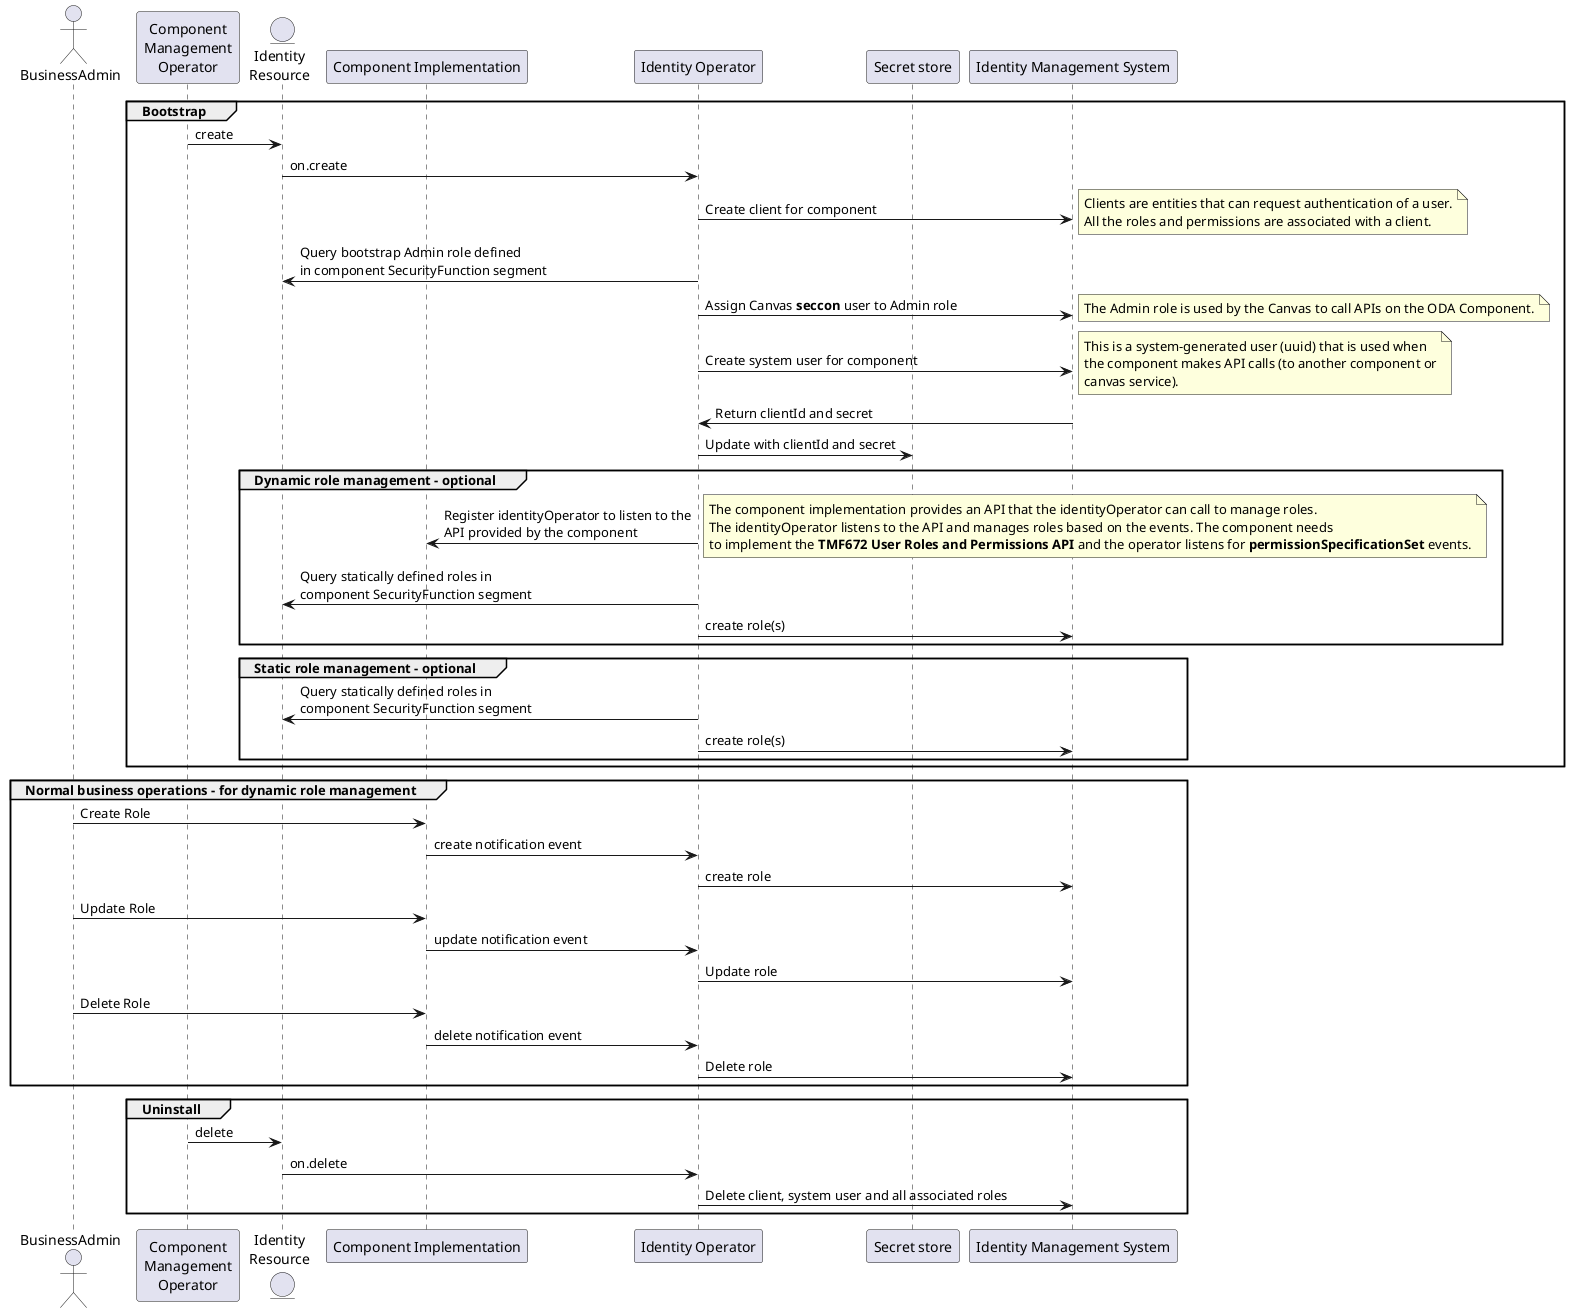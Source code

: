@startuml

actor BusinessAdmin
participant "Component\nManagement\nOperator" as ComponentOperator
entity "Identity\nResource" as IdentityResource
participant "Component Implementation" as ComponentImplementation
participant "Identity Operator" as identityOperator
participant "Secret store" as SecretStore
participant "Identity Management System" as IDM

group Bootstrap
IdentityResource <- ComponentOperator : create

IdentityResource -> identityOperator: on.create 
identityOperator -> IDM: Create client for component
note right
    Clients are entities that can request authentication of a user.
    All the roles and permissions are associated with a client.
end note

identityOperator -> IdentityResource : Query bootstrap Admin role defined\nin component SecurityFunction segment
identityOperator -> IDM: Assign Canvas **seccon** user to Admin role
note right
    The Admin role is used by the Canvas to call APIs on the ODA Component.
end note

identityOperator -> IDM: Create system user for component
note right
    This is a system-generated user (uuid) that is used when
    the component makes API calls (to another component or
    canvas service).
end note
identityOperator <- IDM: Return clientId and secret
identityOperator -> SecretStore: Update with clientId and secret

group Dynamic role management - optional
    identityOperator -> ComponentImplementation: Register identityOperator to listen to the\nAPI provided by the component
    note right
        The component implementation provides an API that the identityOperator can call to manage roles.
        The identityOperator listens to the API and manages roles based on the events. The component needs
        to implement the **TMF672 User Roles and Permissions API** and the operator listens for **permissionSpecificationSet** events.
    end note
    identityOperator -> IdentityResource: Query statically defined roles in\ncomponent SecurityFunction segment
    identityOperator -> IDM: create role(s)
end 
group Static role management - optional
    identityOperator -> IdentityResource: Query statically defined roles in\ncomponent SecurityFunction segment
    identityOperator -> IDM: create role(s)
end 

end 
group Normal business operations - for dynamic role management
    BusinessAdmin -> ComponentImplementation: Create Role
    ComponentImplementation-> identityOperator: create notification event
    identityOperator -> IDM: create role
    BusinessAdmin -> ComponentImplementation: Update Role
    ComponentImplementation-> identityOperator: update notification event
    identityOperator -> IDM: Update role
    BusinessAdmin -> ComponentImplementation: Delete Role
    ComponentImplementation-> identityOperator: delete notification event
    identityOperator -> IDM: Delete role
end

group Uninstall
    ComponentOperator -> IdentityResource  : delete
    IdentityResource -> identityOperator: on.delete 
    identityOperator -> IDM: Delete client, system user and all associated roles  
end

@enduml
